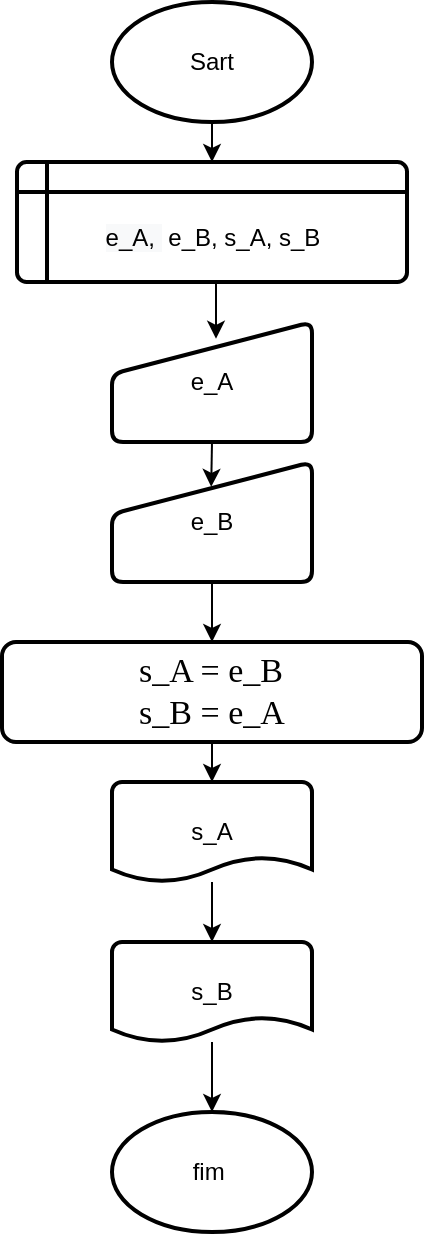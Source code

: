 <mxfile version="14.5.3" type="device"><diagram id="C5RBs43oDa-KdzZeNtuy" name="Page-1"><mxGraphModel dx="1221" dy="1814" grid="1" gridSize="10" guides="1" tooltips="1" connect="1" arrows="1" fold="1" page="1" pageScale="1" pageWidth="827" pageHeight="1169" math="0" shadow="0"><root><mxCell id="WIyWlLk6GJQsqaUBKTNV-0"/><mxCell id="WIyWlLk6GJQsqaUBKTNV-1" parent="WIyWlLk6GJQsqaUBKTNV-0"/><mxCell id="WHkDPtnxG5mxhjFqIiVU-11" style="edgeStyle=orthogonalEdgeStyle;rounded=0;orthogonalLoop=1;jettySize=auto;html=1;exitX=0.5;exitY=1;exitDx=0;exitDy=0;exitPerimeter=0;entryX=0.5;entryY=0;entryDx=0;entryDy=0;" edge="1" parent="WIyWlLk6GJQsqaUBKTNV-1" source="WHkDPtnxG5mxhjFqIiVU-1" target="WHkDPtnxG5mxhjFqIiVU-6"><mxGeometry relative="1" as="geometry"/></mxCell><mxCell id="WHkDPtnxG5mxhjFqIiVU-1" value="&lt;font style=&quot;vertical-align: inherit&quot;&gt;&lt;font style=&quot;vertical-align: inherit&quot;&gt;Sart&lt;/font&gt;&lt;/font&gt;" style="strokeWidth=2;html=1;shape=mxgraph.flowchart.start_1;whiteSpace=wrap;" vertex="1" parent="WIyWlLk6GJQsqaUBKTNV-1"><mxGeometry x="350" width="100" height="60" as="geometry"/></mxCell><mxCell id="WHkDPtnxG5mxhjFqIiVU-5" style="edgeStyle=orthogonalEdgeStyle;rounded=0;orthogonalLoop=1;jettySize=auto;html=1;exitX=0.5;exitY=1;exitDx=0;exitDy=0;entryX=0.496;entryY=0.207;entryDx=0;entryDy=0;entryPerimeter=0;" edge="1" parent="WIyWlLk6GJQsqaUBKTNV-1" source="WHkDPtnxG5mxhjFqIiVU-2" target="WHkDPtnxG5mxhjFqIiVU-3"><mxGeometry relative="1" as="geometry"/></mxCell><mxCell id="WHkDPtnxG5mxhjFqIiVU-2" value="&lt;font style=&quot;vertical-align: inherit&quot;&gt;&lt;font style=&quot;vertical-align: inherit&quot;&gt;&lt;font style=&quot;vertical-align: inherit&quot;&gt;&lt;font style=&quot;vertical-align: inherit&quot;&gt;e_A&lt;/font&gt;&lt;/font&gt;&lt;/font&gt;&lt;/font&gt;" style="html=1;strokeWidth=2;shape=manualInput;whiteSpace=wrap;rounded=1;size=26;arcSize=11;" vertex="1" parent="WIyWlLk6GJQsqaUBKTNV-1"><mxGeometry x="350" y="160" width="100" height="60" as="geometry"/></mxCell><mxCell id="WHkDPtnxG5mxhjFqIiVU-10" style="edgeStyle=orthogonalEdgeStyle;rounded=0;orthogonalLoop=1;jettySize=auto;html=1;exitX=0.5;exitY=1;exitDx=0;exitDy=0;" edge="1" parent="WIyWlLk6GJQsqaUBKTNV-1" source="WHkDPtnxG5mxhjFqIiVU-3" target="WHkDPtnxG5mxhjFqIiVU-9"><mxGeometry relative="1" as="geometry"/></mxCell><mxCell id="WHkDPtnxG5mxhjFqIiVU-3" value="&lt;font style=&quot;vertical-align: inherit&quot;&gt;&lt;font style=&quot;vertical-align: inherit&quot;&gt;&lt;font style=&quot;vertical-align: inherit&quot;&gt;&lt;font style=&quot;vertical-align: inherit&quot;&gt;e_B&lt;/font&gt;&lt;/font&gt;&lt;/font&gt;&lt;/font&gt;" style="html=1;strokeWidth=2;shape=manualInput;whiteSpace=wrap;rounded=1;size=26;arcSize=11;" vertex="1" parent="WIyWlLk6GJQsqaUBKTNV-1"><mxGeometry x="350" y="230" width="100" height="60" as="geometry"/></mxCell><mxCell id="WHkDPtnxG5mxhjFqIiVU-8" style="edgeStyle=orthogonalEdgeStyle;rounded=0;orthogonalLoop=1;jettySize=auto;html=1;exitX=0.5;exitY=1;exitDx=0;exitDy=0;entryX=0.52;entryY=0.14;entryDx=0;entryDy=0;entryPerimeter=0;" edge="1" parent="WIyWlLk6GJQsqaUBKTNV-1" source="WHkDPtnxG5mxhjFqIiVU-6" target="WHkDPtnxG5mxhjFqIiVU-2"><mxGeometry relative="1" as="geometry"/></mxCell><mxCell id="WHkDPtnxG5mxhjFqIiVU-6" value="&lt;br&gt;&lt;span style=&quot;color: rgb(0 , 0 , 0) ; font-family: &amp;#34;helvetica&amp;#34; ; font-size: 12px ; font-style: normal ; font-weight: 400 ; letter-spacing: normal ; text-align: center ; text-indent: 0px ; text-transform: none ; word-spacing: 0px ; background-color: rgb(248 , 249 , 250) ; display: inline ; float: none&quot;&gt;&lt;font style=&quot;vertical-align: inherit&quot;&gt;&lt;font style=&quot;vertical-align: inherit&quot;&gt;&lt;font style=&quot;vertical-align: inherit&quot;&gt;&lt;font style=&quot;vertical-align: inherit&quot;&gt;&lt;font style=&quot;vertical-align: inherit&quot;&gt;&lt;font style=&quot;vertical-align: inherit&quot;&gt;&lt;font style=&quot;vertical-align: inherit&quot;&gt;&lt;font style=&quot;vertical-align: inherit&quot;&gt;&lt;font style=&quot;vertical-align: inherit&quot;&gt;&lt;font style=&quot;vertical-align: inherit&quot;&gt;e_A,&amp;nbsp;&lt;/font&gt;&lt;/font&gt;&lt;/font&gt;&lt;/font&gt;&lt;/font&gt;&lt;/font&gt;&lt;/font&gt;&lt;/font&gt;&lt;/font&gt;&lt;/font&gt;&lt;/span&gt;&lt;font style=&quot;vertical-align: inherit&quot;&gt;&lt;font style=&quot;vertical-align: inherit&quot;&gt;&lt;font style=&quot;vertical-align: inherit&quot;&gt;&lt;font style=&quot;vertical-align: inherit&quot;&gt; e_B, s_A, s_B&lt;/font&gt;&lt;/font&gt;&lt;/font&gt;&lt;/font&gt;" style="shape=internalStorage;whiteSpace=wrap;html=1;dx=15;dy=15;rounded=1;arcSize=8;strokeWidth=2;" vertex="1" parent="WIyWlLk6GJQsqaUBKTNV-1"><mxGeometry x="302.5" y="80" width="195" height="60" as="geometry"/></mxCell><mxCell id="WHkDPtnxG5mxhjFqIiVU-15" style="edgeStyle=orthogonalEdgeStyle;rounded=0;orthogonalLoop=1;jettySize=auto;html=1;exitX=0.5;exitY=1;exitDx=0;exitDy=0;entryX=0.5;entryY=0;entryDx=0;entryDy=0;entryPerimeter=0;" edge="1" parent="WIyWlLk6GJQsqaUBKTNV-1" source="WHkDPtnxG5mxhjFqIiVU-9" target="WHkDPtnxG5mxhjFqIiVU-13"><mxGeometry relative="1" as="geometry"/></mxCell><mxCell id="WHkDPtnxG5mxhjFqIiVU-9" value="&lt;p style=&quot;margin-top: 0pt ; margin-bottom: 0pt ; margin-left: 0in ; text-align: left ; direction: ltr ; unicode-bidi: embed ; word-break: normal ; font-size: 17px&quot;&gt;&lt;font style=&quot;font-size: 17px&quot;&gt;&lt;span style=&quot;font-family: &amp;#34;calibri&amp;#34;&quot;&gt;s&lt;/span&gt;&lt;span style=&quot;font-family: &amp;#34;calibri&amp;#34;&quot;&gt;_A&lt;/span&gt;&lt;span style=&quot;font-family: &amp;#34;calibri&amp;#34;&quot;&gt; = &lt;/span&gt;&lt;span style=&quot;font-family: &amp;#34;calibri&amp;#34;&quot;&gt;e_B&lt;/span&gt;&lt;/font&gt;&lt;/p&gt;&lt;p style=&quot;margin-top: 0pt ; margin-bottom: 0pt ; margin-left: 0in ; text-align: left ; direction: ltr ; unicode-bidi: embed ; word-break: normal ; font-size: 17px&quot;&gt;&lt;font style=&quot;font-size: 17px&quot;&gt;&lt;span style=&quot;font-family: &amp;#34;calibri&amp;#34;&quot;&gt;s&lt;/span&gt;&lt;span style=&quot;font-family: &amp;#34;calibri&amp;#34;&quot;&gt;_B&lt;/span&gt;&lt;span style=&quot;font-family: &amp;#34;calibri&amp;#34;&quot;&gt; = &lt;/span&gt;&lt;span style=&quot;font-family: &amp;#34;calibri&amp;#34;&quot;&gt;e_A&lt;/span&gt;&lt;/font&gt;&lt;/p&gt;" style="rounded=1;whiteSpace=wrap;html=1;absoluteArcSize=1;arcSize=14;strokeWidth=2;" vertex="1" parent="WIyWlLk6GJQsqaUBKTNV-1"><mxGeometry x="295" y="320" width="210" height="50" as="geometry"/></mxCell><mxCell id="WHkDPtnxG5mxhjFqIiVU-16" style="edgeStyle=orthogonalEdgeStyle;rounded=0;orthogonalLoop=1;jettySize=auto;html=1;entryX=0.5;entryY=0;entryDx=0;entryDy=0;entryPerimeter=0;" edge="1" parent="WIyWlLk6GJQsqaUBKTNV-1" source="WHkDPtnxG5mxhjFqIiVU-13" target="WHkDPtnxG5mxhjFqIiVU-14"><mxGeometry relative="1" as="geometry"/></mxCell><mxCell id="WHkDPtnxG5mxhjFqIiVU-13" value="s_A" style="strokeWidth=2;html=1;shape=mxgraph.flowchart.document2;whiteSpace=wrap;size=0.25;" vertex="1" parent="WIyWlLk6GJQsqaUBKTNV-1"><mxGeometry x="350" y="390" width="100" height="50" as="geometry"/></mxCell><mxCell id="WHkDPtnxG5mxhjFqIiVU-18" style="edgeStyle=orthogonalEdgeStyle;rounded=0;orthogonalLoop=1;jettySize=auto;html=1;entryX=0.5;entryY=0;entryDx=0;entryDy=0;entryPerimeter=0;" edge="1" parent="WIyWlLk6GJQsqaUBKTNV-1" source="WHkDPtnxG5mxhjFqIiVU-14" target="WHkDPtnxG5mxhjFqIiVU-17"><mxGeometry relative="1" as="geometry"/></mxCell><mxCell id="WHkDPtnxG5mxhjFqIiVU-14" value="s_B" style="strokeWidth=2;html=1;shape=mxgraph.flowchart.document2;whiteSpace=wrap;size=0.25;" vertex="1" parent="WIyWlLk6GJQsqaUBKTNV-1"><mxGeometry x="350" y="470" width="100" height="50" as="geometry"/></mxCell><mxCell id="WHkDPtnxG5mxhjFqIiVU-17" value="fim&amp;nbsp;" style="strokeWidth=2;html=1;shape=mxgraph.flowchart.start_1;whiteSpace=wrap;" vertex="1" parent="WIyWlLk6GJQsqaUBKTNV-1"><mxGeometry x="350" y="555" width="100" height="60" as="geometry"/></mxCell></root></mxGraphModel></diagram></mxfile>